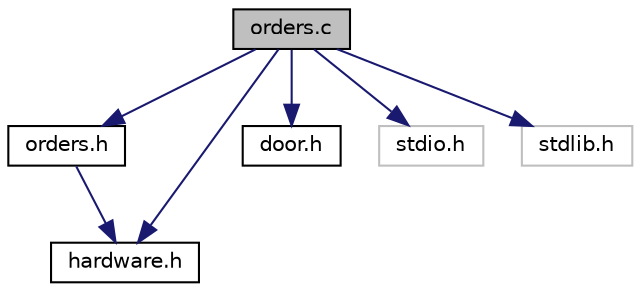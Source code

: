 digraph "orders.c"
{
 // LATEX_PDF_SIZE
  edge [fontname="Helvetica",fontsize="10",labelfontname="Helvetica",labelfontsize="10"];
  node [fontname="Helvetica",fontsize="10",shape=record];
  Node1 [label="orders.c",height=0.2,width=0.4,color="black", fillcolor="grey75", style="filled", fontcolor="black",tooltip="file containing functions for manipulating orders"];
  Node1 -> Node2 [color="midnightblue",fontsize="10",style="solid"];
  Node2 [label="orders.h",height=0.2,width=0.4,color="black", fillcolor="white", style="filled",URL="$orders_8h.html",tooltip="Declaration of order functions and arrays."];
  Node2 -> Node3 [color="midnightblue",fontsize="10",style="solid"];
  Node3 [label="hardware.h",height=0.2,width=0.4,color="black", fillcolor="white", style="filled",URL="$hardware_8h.html",tooltip="Driver for the elevator hardware."];
  Node1 -> Node3 [color="midnightblue",fontsize="10",style="solid"];
  Node1 -> Node4 [color="midnightblue",fontsize="10",style="solid"];
  Node4 [label="door.h",height=0.2,width=0.4,color="black", fillcolor="white", style="filled",URL="$door_8h.html",tooltip="Declaration of door functions."];
  Node1 -> Node5 [color="midnightblue",fontsize="10",style="solid"];
  Node5 [label="stdio.h",height=0.2,width=0.4,color="grey75", fillcolor="white", style="filled",tooltip=" "];
  Node1 -> Node6 [color="midnightblue",fontsize="10",style="solid"];
  Node6 [label="stdlib.h",height=0.2,width=0.4,color="grey75", fillcolor="white", style="filled",tooltip=" "];
}
